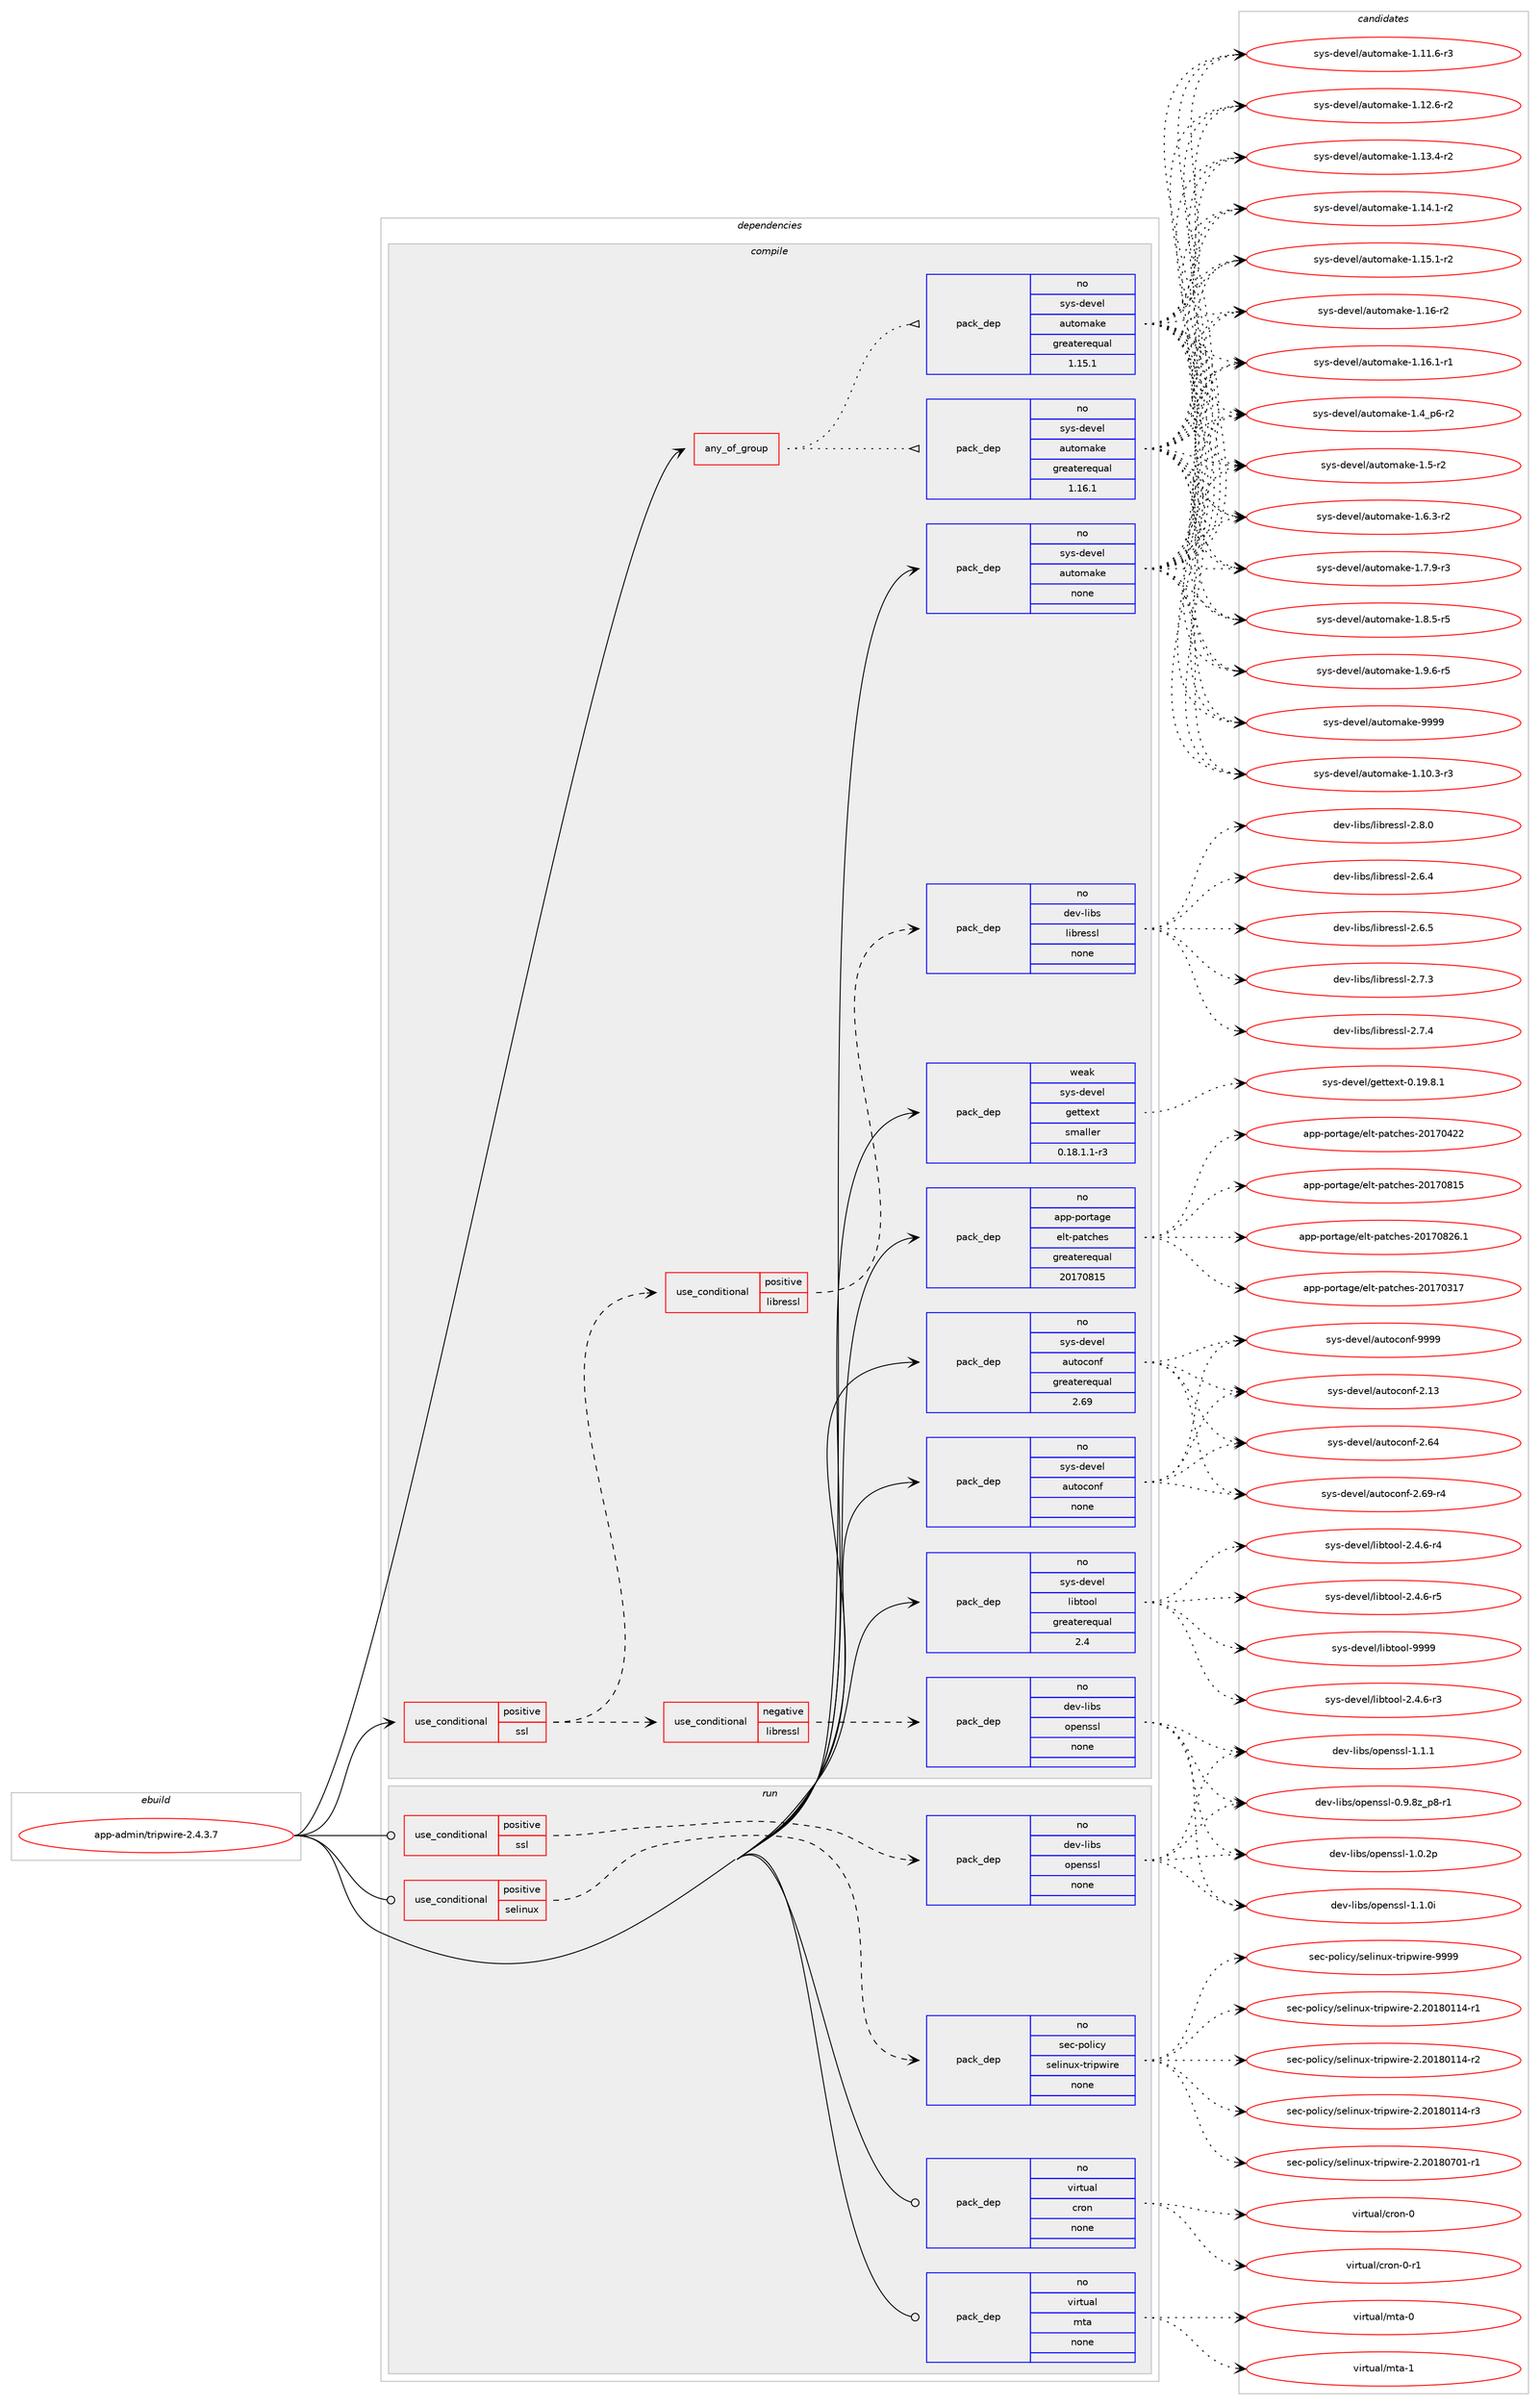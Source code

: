 digraph prolog {

# *************
# Graph options
# *************

newrank=true;
concentrate=true;
compound=true;
graph [rankdir=LR,fontname=Helvetica,fontsize=10,ranksep=1.5];#, ranksep=2.5, nodesep=0.2];
edge  [arrowhead=vee];
node  [fontname=Helvetica,fontsize=10];

# **********
# The ebuild
# **********

subgraph cluster_leftcol {
color=gray;
rank=same;
label=<<i>ebuild</i>>;
id [label="app-admin/tripwire-2.4.3.7", color=red, width=4, href="../app-admin/tripwire-2.4.3.7.svg"];
}

# ****************
# The dependencies
# ****************

subgraph cluster_midcol {
color=gray;
label=<<i>dependencies</i>>;
subgraph cluster_compile {
fillcolor="#eeeeee";
style=filled;
label=<<i>compile</i>>;
subgraph any80 {
dependency3661 [label=<<TABLE BORDER="0" CELLBORDER="1" CELLSPACING="0" CELLPADDING="4"><TR><TD CELLPADDING="10">any_of_group</TD></TR></TABLE>>, shape=none, color=red];subgraph pack2635 {
dependency3662 [label=<<TABLE BORDER="0" CELLBORDER="1" CELLSPACING="0" CELLPADDING="4" WIDTH="220"><TR><TD ROWSPAN="6" CELLPADDING="30">pack_dep</TD></TR><TR><TD WIDTH="110">no</TD></TR><TR><TD>sys-devel</TD></TR><TR><TD>automake</TD></TR><TR><TD>greaterequal</TD></TR><TR><TD>1.16.1</TD></TR></TABLE>>, shape=none, color=blue];
}
dependency3661:e -> dependency3662:w [weight=20,style="dotted",arrowhead="oinv"];
subgraph pack2636 {
dependency3663 [label=<<TABLE BORDER="0" CELLBORDER="1" CELLSPACING="0" CELLPADDING="4" WIDTH="220"><TR><TD ROWSPAN="6" CELLPADDING="30">pack_dep</TD></TR><TR><TD WIDTH="110">no</TD></TR><TR><TD>sys-devel</TD></TR><TR><TD>automake</TD></TR><TR><TD>greaterequal</TD></TR><TR><TD>1.15.1</TD></TR></TABLE>>, shape=none, color=blue];
}
dependency3661:e -> dependency3663:w [weight=20,style="dotted",arrowhead="oinv"];
}
id:e -> dependency3661:w [weight=20,style="solid",arrowhead="vee"];
subgraph cond940 {
dependency3664 [label=<<TABLE BORDER="0" CELLBORDER="1" CELLSPACING="0" CELLPADDING="4"><TR><TD ROWSPAN="3" CELLPADDING="10">use_conditional</TD></TR><TR><TD>positive</TD></TR><TR><TD>ssl</TD></TR></TABLE>>, shape=none, color=red];
subgraph cond941 {
dependency3665 [label=<<TABLE BORDER="0" CELLBORDER="1" CELLSPACING="0" CELLPADDING="4"><TR><TD ROWSPAN="3" CELLPADDING="10">use_conditional</TD></TR><TR><TD>negative</TD></TR><TR><TD>libressl</TD></TR></TABLE>>, shape=none, color=red];
subgraph pack2637 {
dependency3666 [label=<<TABLE BORDER="0" CELLBORDER="1" CELLSPACING="0" CELLPADDING="4" WIDTH="220"><TR><TD ROWSPAN="6" CELLPADDING="30">pack_dep</TD></TR><TR><TD WIDTH="110">no</TD></TR><TR><TD>dev-libs</TD></TR><TR><TD>openssl</TD></TR><TR><TD>none</TD></TR><TR><TD></TD></TR></TABLE>>, shape=none, color=blue];
}
dependency3665:e -> dependency3666:w [weight=20,style="dashed",arrowhead="vee"];
}
dependency3664:e -> dependency3665:w [weight=20,style="dashed",arrowhead="vee"];
subgraph cond942 {
dependency3667 [label=<<TABLE BORDER="0" CELLBORDER="1" CELLSPACING="0" CELLPADDING="4"><TR><TD ROWSPAN="3" CELLPADDING="10">use_conditional</TD></TR><TR><TD>positive</TD></TR><TR><TD>libressl</TD></TR></TABLE>>, shape=none, color=red];
subgraph pack2638 {
dependency3668 [label=<<TABLE BORDER="0" CELLBORDER="1" CELLSPACING="0" CELLPADDING="4" WIDTH="220"><TR><TD ROWSPAN="6" CELLPADDING="30">pack_dep</TD></TR><TR><TD WIDTH="110">no</TD></TR><TR><TD>dev-libs</TD></TR><TR><TD>libressl</TD></TR><TR><TD>none</TD></TR><TR><TD></TD></TR></TABLE>>, shape=none, color=blue];
}
dependency3667:e -> dependency3668:w [weight=20,style="dashed",arrowhead="vee"];
}
dependency3664:e -> dependency3667:w [weight=20,style="dashed",arrowhead="vee"];
}
id:e -> dependency3664:w [weight=20,style="solid",arrowhead="vee"];
subgraph pack2639 {
dependency3669 [label=<<TABLE BORDER="0" CELLBORDER="1" CELLSPACING="0" CELLPADDING="4" WIDTH="220"><TR><TD ROWSPAN="6" CELLPADDING="30">pack_dep</TD></TR><TR><TD WIDTH="110">no</TD></TR><TR><TD>app-portage</TD></TR><TR><TD>elt-patches</TD></TR><TR><TD>greaterequal</TD></TR><TR><TD>20170815</TD></TR></TABLE>>, shape=none, color=blue];
}
id:e -> dependency3669:w [weight=20,style="solid",arrowhead="vee"];
subgraph pack2640 {
dependency3670 [label=<<TABLE BORDER="0" CELLBORDER="1" CELLSPACING="0" CELLPADDING="4" WIDTH="220"><TR><TD ROWSPAN="6" CELLPADDING="30">pack_dep</TD></TR><TR><TD WIDTH="110">no</TD></TR><TR><TD>sys-devel</TD></TR><TR><TD>autoconf</TD></TR><TR><TD>greaterequal</TD></TR><TR><TD>2.69</TD></TR></TABLE>>, shape=none, color=blue];
}
id:e -> dependency3670:w [weight=20,style="solid",arrowhead="vee"];
subgraph pack2641 {
dependency3671 [label=<<TABLE BORDER="0" CELLBORDER="1" CELLSPACING="0" CELLPADDING="4" WIDTH="220"><TR><TD ROWSPAN="6" CELLPADDING="30">pack_dep</TD></TR><TR><TD WIDTH="110">no</TD></TR><TR><TD>sys-devel</TD></TR><TR><TD>autoconf</TD></TR><TR><TD>none</TD></TR><TR><TD></TD></TR></TABLE>>, shape=none, color=blue];
}
id:e -> dependency3671:w [weight=20,style="solid",arrowhead="vee"];
subgraph pack2642 {
dependency3672 [label=<<TABLE BORDER="0" CELLBORDER="1" CELLSPACING="0" CELLPADDING="4" WIDTH="220"><TR><TD ROWSPAN="6" CELLPADDING="30">pack_dep</TD></TR><TR><TD WIDTH="110">no</TD></TR><TR><TD>sys-devel</TD></TR><TR><TD>automake</TD></TR><TR><TD>none</TD></TR><TR><TD></TD></TR></TABLE>>, shape=none, color=blue];
}
id:e -> dependency3672:w [weight=20,style="solid",arrowhead="vee"];
subgraph pack2643 {
dependency3673 [label=<<TABLE BORDER="0" CELLBORDER="1" CELLSPACING="0" CELLPADDING="4" WIDTH="220"><TR><TD ROWSPAN="6" CELLPADDING="30">pack_dep</TD></TR><TR><TD WIDTH="110">no</TD></TR><TR><TD>sys-devel</TD></TR><TR><TD>libtool</TD></TR><TR><TD>greaterequal</TD></TR><TR><TD>2.4</TD></TR></TABLE>>, shape=none, color=blue];
}
id:e -> dependency3673:w [weight=20,style="solid",arrowhead="vee"];
subgraph pack2644 {
dependency3674 [label=<<TABLE BORDER="0" CELLBORDER="1" CELLSPACING="0" CELLPADDING="4" WIDTH="220"><TR><TD ROWSPAN="6" CELLPADDING="30">pack_dep</TD></TR><TR><TD WIDTH="110">weak</TD></TR><TR><TD>sys-devel</TD></TR><TR><TD>gettext</TD></TR><TR><TD>smaller</TD></TR><TR><TD>0.18.1.1-r3</TD></TR></TABLE>>, shape=none, color=blue];
}
id:e -> dependency3674:w [weight=20,style="solid",arrowhead="vee"];
}
subgraph cluster_compileandrun {
fillcolor="#eeeeee";
style=filled;
label=<<i>compile and run</i>>;
}
subgraph cluster_run {
fillcolor="#eeeeee";
style=filled;
label=<<i>run</i>>;
subgraph cond943 {
dependency3675 [label=<<TABLE BORDER="0" CELLBORDER="1" CELLSPACING="0" CELLPADDING="4"><TR><TD ROWSPAN="3" CELLPADDING="10">use_conditional</TD></TR><TR><TD>positive</TD></TR><TR><TD>selinux</TD></TR></TABLE>>, shape=none, color=red];
subgraph pack2645 {
dependency3676 [label=<<TABLE BORDER="0" CELLBORDER="1" CELLSPACING="0" CELLPADDING="4" WIDTH="220"><TR><TD ROWSPAN="6" CELLPADDING="30">pack_dep</TD></TR><TR><TD WIDTH="110">no</TD></TR><TR><TD>sec-policy</TD></TR><TR><TD>selinux-tripwire</TD></TR><TR><TD>none</TD></TR><TR><TD></TD></TR></TABLE>>, shape=none, color=blue];
}
dependency3675:e -> dependency3676:w [weight=20,style="dashed",arrowhead="vee"];
}
id:e -> dependency3675:w [weight=20,style="solid",arrowhead="odot"];
subgraph cond944 {
dependency3677 [label=<<TABLE BORDER="0" CELLBORDER="1" CELLSPACING="0" CELLPADDING="4"><TR><TD ROWSPAN="3" CELLPADDING="10">use_conditional</TD></TR><TR><TD>positive</TD></TR><TR><TD>ssl</TD></TR></TABLE>>, shape=none, color=red];
subgraph pack2646 {
dependency3678 [label=<<TABLE BORDER="0" CELLBORDER="1" CELLSPACING="0" CELLPADDING="4" WIDTH="220"><TR><TD ROWSPAN="6" CELLPADDING="30">pack_dep</TD></TR><TR><TD WIDTH="110">no</TD></TR><TR><TD>dev-libs</TD></TR><TR><TD>openssl</TD></TR><TR><TD>none</TD></TR><TR><TD></TD></TR></TABLE>>, shape=none, color=blue];
}
dependency3677:e -> dependency3678:w [weight=20,style="dashed",arrowhead="vee"];
}
id:e -> dependency3677:w [weight=20,style="solid",arrowhead="odot"];
subgraph pack2647 {
dependency3679 [label=<<TABLE BORDER="0" CELLBORDER="1" CELLSPACING="0" CELLPADDING="4" WIDTH="220"><TR><TD ROWSPAN="6" CELLPADDING="30">pack_dep</TD></TR><TR><TD WIDTH="110">no</TD></TR><TR><TD>virtual</TD></TR><TR><TD>cron</TD></TR><TR><TD>none</TD></TR><TR><TD></TD></TR></TABLE>>, shape=none, color=blue];
}
id:e -> dependency3679:w [weight=20,style="solid",arrowhead="odot"];
subgraph pack2648 {
dependency3680 [label=<<TABLE BORDER="0" CELLBORDER="1" CELLSPACING="0" CELLPADDING="4" WIDTH="220"><TR><TD ROWSPAN="6" CELLPADDING="30">pack_dep</TD></TR><TR><TD WIDTH="110">no</TD></TR><TR><TD>virtual</TD></TR><TR><TD>mta</TD></TR><TR><TD>none</TD></TR><TR><TD></TD></TR></TABLE>>, shape=none, color=blue];
}
id:e -> dependency3680:w [weight=20,style="solid",arrowhead="odot"];
}
}

# **************
# The candidates
# **************

subgraph cluster_choices {
rank=same;
color=gray;
label=<<i>candidates</i>>;

subgraph choice2635 {
color=black;
nodesep=1;
choice11512111545100101118101108479711711611110997107101454946494846514511451 [label="sys-devel/automake-1.10.3-r3", color=red, width=4,href="../sys-devel/automake-1.10.3-r3.svg"];
choice11512111545100101118101108479711711611110997107101454946494946544511451 [label="sys-devel/automake-1.11.6-r3", color=red, width=4,href="../sys-devel/automake-1.11.6-r3.svg"];
choice11512111545100101118101108479711711611110997107101454946495046544511450 [label="sys-devel/automake-1.12.6-r2", color=red, width=4,href="../sys-devel/automake-1.12.6-r2.svg"];
choice11512111545100101118101108479711711611110997107101454946495146524511450 [label="sys-devel/automake-1.13.4-r2", color=red, width=4,href="../sys-devel/automake-1.13.4-r2.svg"];
choice11512111545100101118101108479711711611110997107101454946495246494511450 [label="sys-devel/automake-1.14.1-r2", color=red, width=4,href="../sys-devel/automake-1.14.1-r2.svg"];
choice11512111545100101118101108479711711611110997107101454946495346494511450 [label="sys-devel/automake-1.15.1-r2", color=red, width=4,href="../sys-devel/automake-1.15.1-r2.svg"];
choice1151211154510010111810110847971171161111099710710145494649544511450 [label="sys-devel/automake-1.16-r2", color=red, width=4,href="../sys-devel/automake-1.16-r2.svg"];
choice11512111545100101118101108479711711611110997107101454946495446494511449 [label="sys-devel/automake-1.16.1-r1", color=red, width=4,href="../sys-devel/automake-1.16.1-r1.svg"];
choice115121115451001011181011084797117116111109971071014549465295112544511450 [label="sys-devel/automake-1.4_p6-r2", color=red, width=4,href="../sys-devel/automake-1.4_p6-r2.svg"];
choice11512111545100101118101108479711711611110997107101454946534511450 [label="sys-devel/automake-1.5-r2", color=red, width=4,href="../sys-devel/automake-1.5-r2.svg"];
choice115121115451001011181011084797117116111109971071014549465446514511450 [label="sys-devel/automake-1.6.3-r2", color=red, width=4,href="../sys-devel/automake-1.6.3-r2.svg"];
choice115121115451001011181011084797117116111109971071014549465546574511451 [label="sys-devel/automake-1.7.9-r3", color=red, width=4,href="../sys-devel/automake-1.7.9-r3.svg"];
choice115121115451001011181011084797117116111109971071014549465646534511453 [label="sys-devel/automake-1.8.5-r5", color=red, width=4,href="../sys-devel/automake-1.8.5-r5.svg"];
choice115121115451001011181011084797117116111109971071014549465746544511453 [label="sys-devel/automake-1.9.6-r5", color=red, width=4,href="../sys-devel/automake-1.9.6-r5.svg"];
choice115121115451001011181011084797117116111109971071014557575757 [label="sys-devel/automake-9999", color=red, width=4,href="../sys-devel/automake-9999.svg"];
dependency3662:e -> choice11512111545100101118101108479711711611110997107101454946494846514511451:w [style=dotted,weight="100"];
dependency3662:e -> choice11512111545100101118101108479711711611110997107101454946494946544511451:w [style=dotted,weight="100"];
dependency3662:e -> choice11512111545100101118101108479711711611110997107101454946495046544511450:w [style=dotted,weight="100"];
dependency3662:e -> choice11512111545100101118101108479711711611110997107101454946495146524511450:w [style=dotted,weight="100"];
dependency3662:e -> choice11512111545100101118101108479711711611110997107101454946495246494511450:w [style=dotted,weight="100"];
dependency3662:e -> choice11512111545100101118101108479711711611110997107101454946495346494511450:w [style=dotted,weight="100"];
dependency3662:e -> choice1151211154510010111810110847971171161111099710710145494649544511450:w [style=dotted,weight="100"];
dependency3662:e -> choice11512111545100101118101108479711711611110997107101454946495446494511449:w [style=dotted,weight="100"];
dependency3662:e -> choice115121115451001011181011084797117116111109971071014549465295112544511450:w [style=dotted,weight="100"];
dependency3662:e -> choice11512111545100101118101108479711711611110997107101454946534511450:w [style=dotted,weight="100"];
dependency3662:e -> choice115121115451001011181011084797117116111109971071014549465446514511450:w [style=dotted,weight="100"];
dependency3662:e -> choice115121115451001011181011084797117116111109971071014549465546574511451:w [style=dotted,weight="100"];
dependency3662:e -> choice115121115451001011181011084797117116111109971071014549465646534511453:w [style=dotted,weight="100"];
dependency3662:e -> choice115121115451001011181011084797117116111109971071014549465746544511453:w [style=dotted,weight="100"];
dependency3662:e -> choice115121115451001011181011084797117116111109971071014557575757:w [style=dotted,weight="100"];
}
subgraph choice2636 {
color=black;
nodesep=1;
choice11512111545100101118101108479711711611110997107101454946494846514511451 [label="sys-devel/automake-1.10.3-r3", color=red, width=4,href="../sys-devel/automake-1.10.3-r3.svg"];
choice11512111545100101118101108479711711611110997107101454946494946544511451 [label="sys-devel/automake-1.11.6-r3", color=red, width=4,href="../sys-devel/automake-1.11.6-r3.svg"];
choice11512111545100101118101108479711711611110997107101454946495046544511450 [label="sys-devel/automake-1.12.6-r2", color=red, width=4,href="../sys-devel/automake-1.12.6-r2.svg"];
choice11512111545100101118101108479711711611110997107101454946495146524511450 [label="sys-devel/automake-1.13.4-r2", color=red, width=4,href="../sys-devel/automake-1.13.4-r2.svg"];
choice11512111545100101118101108479711711611110997107101454946495246494511450 [label="sys-devel/automake-1.14.1-r2", color=red, width=4,href="../sys-devel/automake-1.14.1-r2.svg"];
choice11512111545100101118101108479711711611110997107101454946495346494511450 [label="sys-devel/automake-1.15.1-r2", color=red, width=4,href="../sys-devel/automake-1.15.1-r2.svg"];
choice1151211154510010111810110847971171161111099710710145494649544511450 [label="sys-devel/automake-1.16-r2", color=red, width=4,href="../sys-devel/automake-1.16-r2.svg"];
choice11512111545100101118101108479711711611110997107101454946495446494511449 [label="sys-devel/automake-1.16.1-r1", color=red, width=4,href="../sys-devel/automake-1.16.1-r1.svg"];
choice115121115451001011181011084797117116111109971071014549465295112544511450 [label="sys-devel/automake-1.4_p6-r2", color=red, width=4,href="../sys-devel/automake-1.4_p6-r2.svg"];
choice11512111545100101118101108479711711611110997107101454946534511450 [label="sys-devel/automake-1.5-r2", color=red, width=4,href="../sys-devel/automake-1.5-r2.svg"];
choice115121115451001011181011084797117116111109971071014549465446514511450 [label="sys-devel/automake-1.6.3-r2", color=red, width=4,href="../sys-devel/automake-1.6.3-r2.svg"];
choice115121115451001011181011084797117116111109971071014549465546574511451 [label="sys-devel/automake-1.7.9-r3", color=red, width=4,href="../sys-devel/automake-1.7.9-r3.svg"];
choice115121115451001011181011084797117116111109971071014549465646534511453 [label="sys-devel/automake-1.8.5-r5", color=red, width=4,href="../sys-devel/automake-1.8.5-r5.svg"];
choice115121115451001011181011084797117116111109971071014549465746544511453 [label="sys-devel/automake-1.9.6-r5", color=red, width=4,href="../sys-devel/automake-1.9.6-r5.svg"];
choice115121115451001011181011084797117116111109971071014557575757 [label="sys-devel/automake-9999", color=red, width=4,href="../sys-devel/automake-9999.svg"];
dependency3663:e -> choice11512111545100101118101108479711711611110997107101454946494846514511451:w [style=dotted,weight="100"];
dependency3663:e -> choice11512111545100101118101108479711711611110997107101454946494946544511451:w [style=dotted,weight="100"];
dependency3663:e -> choice11512111545100101118101108479711711611110997107101454946495046544511450:w [style=dotted,weight="100"];
dependency3663:e -> choice11512111545100101118101108479711711611110997107101454946495146524511450:w [style=dotted,weight="100"];
dependency3663:e -> choice11512111545100101118101108479711711611110997107101454946495246494511450:w [style=dotted,weight="100"];
dependency3663:e -> choice11512111545100101118101108479711711611110997107101454946495346494511450:w [style=dotted,weight="100"];
dependency3663:e -> choice1151211154510010111810110847971171161111099710710145494649544511450:w [style=dotted,weight="100"];
dependency3663:e -> choice11512111545100101118101108479711711611110997107101454946495446494511449:w [style=dotted,weight="100"];
dependency3663:e -> choice115121115451001011181011084797117116111109971071014549465295112544511450:w [style=dotted,weight="100"];
dependency3663:e -> choice11512111545100101118101108479711711611110997107101454946534511450:w [style=dotted,weight="100"];
dependency3663:e -> choice115121115451001011181011084797117116111109971071014549465446514511450:w [style=dotted,weight="100"];
dependency3663:e -> choice115121115451001011181011084797117116111109971071014549465546574511451:w [style=dotted,weight="100"];
dependency3663:e -> choice115121115451001011181011084797117116111109971071014549465646534511453:w [style=dotted,weight="100"];
dependency3663:e -> choice115121115451001011181011084797117116111109971071014549465746544511453:w [style=dotted,weight="100"];
dependency3663:e -> choice115121115451001011181011084797117116111109971071014557575757:w [style=dotted,weight="100"];
}
subgraph choice2637 {
color=black;
nodesep=1;
choice10010111845108105981154711111210111011511510845484657465612295112564511449 [label="dev-libs/openssl-0.9.8z_p8-r1", color=red, width=4,href="../dev-libs/openssl-0.9.8z_p8-r1.svg"];
choice100101118451081059811547111112101110115115108454946484650112 [label="dev-libs/openssl-1.0.2p", color=red, width=4,href="../dev-libs/openssl-1.0.2p.svg"];
choice100101118451081059811547111112101110115115108454946494648105 [label="dev-libs/openssl-1.1.0i", color=red, width=4,href="../dev-libs/openssl-1.1.0i.svg"];
choice100101118451081059811547111112101110115115108454946494649 [label="dev-libs/openssl-1.1.1", color=red, width=4,href="../dev-libs/openssl-1.1.1.svg"];
dependency3666:e -> choice10010111845108105981154711111210111011511510845484657465612295112564511449:w [style=dotted,weight="100"];
dependency3666:e -> choice100101118451081059811547111112101110115115108454946484650112:w [style=dotted,weight="100"];
dependency3666:e -> choice100101118451081059811547111112101110115115108454946494648105:w [style=dotted,weight="100"];
dependency3666:e -> choice100101118451081059811547111112101110115115108454946494649:w [style=dotted,weight="100"];
}
subgraph choice2638 {
color=black;
nodesep=1;
choice10010111845108105981154710810598114101115115108455046544652 [label="dev-libs/libressl-2.6.4", color=red, width=4,href="../dev-libs/libressl-2.6.4.svg"];
choice10010111845108105981154710810598114101115115108455046544653 [label="dev-libs/libressl-2.6.5", color=red, width=4,href="../dev-libs/libressl-2.6.5.svg"];
choice10010111845108105981154710810598114101115115108455046554651 [label="dev-libs/libressl-2.7.3", color=red, width=4,href="../dev-libs/libressl-2.7.3.svg"];
choice10010111845108105981154710810598114101115115108455046554652 [label="dev-libs/libressl-2.7.4", color=red, width=4,href="../dev-libs/libressl-2.7.4.svg"];
choice10010111845108105981154710810598114101115115108455046564648 [label="dev-libs/libressl-2.8.0", color=red, width=4,href="../dev-libs/libressl-2.8.0.svg"];
dependency3668:e -> choice10010111845108105981154710810598114101115115108455046544652:w [style=dotted,weight="100"];
dependency3668:e -> choice10010111845108105981154710810598114101115115108455046544653:w [style=dotted,weight="100"];
dependency3668:e -> choice10010111845108105981154710810598114101115115108455046554651:w [style=dotted,weight="100"];
dependency3668:e -> choice10010111845108105981154710810598114101115115108455046554652:w [style=dotted,weight="100"];
dependency3668:e -> choice10010111845108105981154710810598114101115115108455046564648:w [style=dotted,weight="100"];
}
subgraph choice2639 {
color=black;
nodesep=1;
choice97112112451121111141169710310147101108116451129711699104101115455048495548514955 [label="app-portage/elt-patches-20170317", color=red, width=4,href="../app-portage/elt-patches-20170317.svg"];
choice97112112451121111141169710310147101108116451129711699104101115455048495548525050 [label="app-portage/elt-patches-20170422", color=red, width=4,href="../app-portage/elt-patches-20170422.svg"];
choice97112112451121111141169710310147101108116451129711699104101115455048495548564953 [label="app-portage/elt-patches-20170815", color=red, width=4,href="../app-portage/elt-patches-20170815.svg"];
choice971121124511211111411697103101471011081164511297116991041011154550484955485650544649 [label="app-portage/elt-patches-20170826.1", color=red, width=4,href="../app-portage/elt-patches-20170826.1.svg"];
dependency3669:e -> choice97112112451121111141169710310147101108116451129711699104101115455048495548514955:w [style=dotted,weight="100"];
dependency3669:e -> choice97112112451121111141169710310147101108116451129711699104101115455048495548525050:w [style=dotted,weight="100"];
dependency3669:e -> choice97112112451121111141169710310147101108116451129711699104101115455048495548564953:w [style=dotted,weight="100"];
dependency3669:e -> choice971121124511211111411697103101471011081164511297116991041011154550484955485650544649:w [style=dotted,weight="100"];
}
subgraph choice2640 {
color=black;
nodesep=1;
choice115121115451001011181011084797117116111991111101024550464951 [label="sys-devel/autoconf-2.13", color=red, width=4,href="../sys-devel/autoconf-2.13.svg"];
choice115121115451001011181011084797117116111991111101024550465452 [label="sys-devel/autoconf-2.64", color=red, width=4,href="../sys-devel/autoconf-2.64.svg"];
choice1151211154510010111810110847971171161119911111010245504654574511452 [label="sys-devel/autoconf-2.69-r4", color=red, width=4,href="../sys-devel/autoconf-2.69-r4.svg"];
choice115121115451001011181011084797117116111991111101024557575757 [label="sys-devel/autoconf-9999", color=red, width=4,href="../sys-devel/autoconf-9999.svg"];
dependency3670:e -> choice115121115451001011181011084797117116111991111101024550464951:w [style=dotted,weight="100"];
dependency3670:e -> choice115121115451001011181011084797117116111991111101024550465452:w [style=dotted,weight="100"];
dependency3670:e -> choice1151211154510010111810110847971171161119911111010245504654574511452:w [style=dotted,weight="100"];
dependency3670:e -> choice115121115451001011181011084797117116111991111101024557575757:w [style=dotted,weight="100"];
}
subgraph choice2641 {
color=black;
nodesep=1;
choice115121115451001011181011084797117116111991111101024550464951 [label="sys-devel/autoconf-2.13", color=red, width=4,href="../sys-devel/autoconf-2.13.svg"];
choice115121115451001011181011084797117116111991111101024550465452 [label="sys-devel/autoconf-2.64", color=red, width=4,href="../sys-devel/autoconf-2.64.svg"];
choice1151211154510010111810110847971171161119911111010245504654574511452 [label="sys-devel/autoconf-2.69-r4", color=red, width=4,href="../sys-devel/autoconf-2.69-r4.svg"];
choice115121115451001011181011084797117116111991111101024557575757 [label="sys-devel/autoconf-9999", color=red, width=4,href="../sys-devel/autoconf-9999.svg"];
dependency3671:e -> choice115121115451001011181011084797117116111991111101024550464951:w [style=dotted,weight="100"];
dependency3671:e -> choice115121115451001011181011084797117116111991111101024550465452:w [style=dotted,weight="100"];
dependency3671:e -> choice1151211154510010111810110847971171161119911111010245504654574511452:w [style=dotted,weight="100"];
dependency3671:e -> choice115121115451001011181011084797117116111991111101024557575757:w [style=dotted,weight="100"];
}
subgraph choice2642 {
color=black;
nodesep=1;
choice11512111545100101118101108479711711611110997107101454946494846514511451 [label="sys-devel/automake-1.10.3-r3", color=red, width=4,href="../sys-devel/automake-1.10.3-r3.svg"];
choice11512111545100101118101108479711711611110997107101454946494946544511451 [label="sys-devel/automake-1.11.6-r3", color=red, width=4,href="../sys-devel/automake-1.11.6-r3.svg"];
choice11512111545100101118101108479711711611110997107101454946495046544511450 [label="sys-devel/automake-1.12.6-r2", color=red, width=4,href="../sys-devel/automake-1.12.6-r2.svg"];
choice11512111545100101118101108479711711611110997107101454946495146524511450 [label="sys-devel/automake-1.13.4-r2", color=red, width=4,href="../sys-devel/automake-1.13.4-r2.svg"];
choice11512111545100101118101108479711711611110997107101454946495246494511450 [label="sys-devel/automake-1.14.1-r2", color=red, width=4,href="../sys-devel/automake-1.14.1-r2.svg"];
choice11512111545100101118101108479711711611110997107101454946495346494511450 [label="sys-devel/automake-1.15.1-r2", color=red, width=4,href="../sys-devel/automake-1.15.1-r2.svg"];
choice1151211154510010111810110847971171161111099710710145494649544511450 [label="sys-devel/automake-1.16-r2", color=red, width=4,href="../sys-devel/automake-1.16-r2.svg"];
choice11512111545100101118101108479711711611110997107101454946495446494511449 [label="sys-devel/automake-1.16.1-r1", color=red, width=4,href="../sys-devel/automake-1.16.1-r1.svg"];
choice115121115451001011181011084797117116111109971071014549465295112544511450 [label="sys-devel/automake-1.4_p6-r2", color=red, width=4,href="../sys-devel/automake-1.4_p6-r2.svg"];
choice11512111545100101118101108479711711611110997107101454946534511450 [label="sys-devel/automake-1.5-r2", color=red, width=4,href="../sys-devel/automake-1.5-r2.svg"];
choice115121115451001011181011084797117116111109971071014549465446514511450 [label="sys-devel/automake-1.6.3-r2", color=red, width=4,href="../sys-devel/automake-1.6.3-r2.svg"];
choice115121115451001011181011084797117116111109971071014549465546574511451 [label="sys-devel/automake-1.7.9-r3", color=red, width=4,href="../sys-devel/automake-1.7.9-r3.svg"];
choice115121115451001011181011084797117116111109971071014549465646534511453 [label="sys-devel/automake-1.8.5-r5", color=red, width=4,href="../sys-devel/automake-1.8.5-r5.svg"];
choice115121115451001011181011084797117116111109971071014549465746544511453 [label="sys-devel/automake-1.9.6-r5", color=red, width=4,href="../sys-devel/automake-1.9.6-r5.svg"];
choice115121115451001011181011084797117116111109971071014557575757 [label="sys-devel/automake-9999", color=red, width=4,href="../sys-devel/automake-9999.svg"];
dependency3672:e -> choice11512111545100101118101108479711711611110997107101454946494846514511451:w [style=dotted,weight="100"];
dependency3672:e -> choice11512111545100101118101108479711711611110997107101454946494946544511451:w [style=dotted,weight="100"];
dependency3672:e -> choice11512111545100101118101108479711711611110997107101454946495046544511450:w [style=dotted,weight="100"];
dependency3672:e -> choice11512111545100101118101108479711711611110997107101454946495146524511450:w [style=dotted,weight="100"];
dependency3672:e -> choice11512111545100101118101108479711711611110997107101454946495246494511450:w [style=dotted,weight="100"];
dependency3672:e -> choice11512111545100101118101108479711711611110997107101454946495346494511450:w [style=dotted,weight="100"];
dependency3672:e -> choice1151211154510010111810110847971171161111099710710145494649544511450:w [style=dotted,weight="100"];
dependency3672:e -> choice11512111545100101118101108479711711611110997107101454946495446494511449:w [style=dotted,weight="100"];
dependency3672:e -> choice115121115451001011181011084797117116111109971071014549465295112544511450:w [style=dotted,weight="100"];
dependency3672:e -> choice11512111545100101118101108479711711611110997107101454946534511450:w [style=dotted,weight="100"];
dependency3672:e -> choice115121115451001011181011084797117116111109971071014549465446514511450:w [style=dotted,weight="100"];
dependency3672:e -> choice115121115451001011181011084797117116111109971071014549465546574511451:w [style=dotted,weight="100"];
dependency3672:e -> choice115121115451001011181011084797117116111109971071014549465646534511453:w [style=dotted,weight="100"];
dependency3672:e -> choice115121115451001011181011084797117116111109971071014549465746544511453:w [style=dotted,weight="100"];
dependency3672:e -> choice115121115451001011181011084797117116111109971071014557575757:w [style=dotted,weight="100"];
}
subgraph choice2643 {
color=black;
nodesep=1;
choice1151211154510010111810110847108105981161111111084550465246544511451 [label="sys-devel/libtool-2.4.6-r3", color=red, width=4,href="../sys-devel/libtool-2.4.6-r3.svg"];
choice1151211154510010111810110847108105981161111111084550465246544511452 [label="sys-devel/libtool-2.4.6-r4", color=red, width=4,href="../sys-devel/libtool-2.4.6-r4.svg"];
choice1151211154510010111810110847108105981161111111084550465246544511453 [label="sys-devel/libtool-2.4.6-r5", color=red, width=4,href="../sys-devel/libtool-2.4.6-r5.svg"];
choice1151211154510010111810110847108105981161111111084557575757 [label="sys-devel/libtool-9999", color=red, width=4,href="../sys-devel/libtool-9999.svg"];
dependency3673:e -> choice1151211154510010111810110847108105981161111111084550465246544511451:w [style=dotted,weight="100"];
dependency3673:e -> choice1151211154510010111810110847108105981161111111084550465246544511452:w [style=dotted,weight="100"];
dependency3673:e -> choice1151211154510010111810110847108105981161111111084550465246544511453:w [style=dotted,weight="100"];
dependency3673:e -> choice1151211154510010111810110847108105981161111111084557575757:w [style=dotted,weight="100"];
}
subgraph choice2644 {
color=black;
nodesep=1;
choice1151211154510010111810110847103101116116101120116454846495746564649 [label="sys-devel/gettext-0.19.8.1", color=red, width=4,href="../sys-devel/gettext-0.19.8.1.svg"];
dependency3674:e -> choice1151211154510010111810110847103101116116101120116454846495746564649:w [style=dotted,weight="100"];
}
subgraph choice2645 {
color=black;
nodesep=1;
choice115101994511211110810599121471151011081051101171204511611410511211910511410145504650484956484949524511449 [label="sec-policy/selinux-tripwire-2.20180114-r1", color=red, width=4,href="../sec-policy/selinux-tripwire-2.20180114-r1.svg"];
choice115101994511211110810599121471151011081051101171204511611410511211910511410145504650484956484949524511450 [label="sec-policy/selinux-tripwire-2.20180114-r2", color=red, width=4,href="../sec-policy/selinux-tripwire-2.20180114-r2.svg"];
choice115101994511211110810599121471151011081051101171204511611410511211910511410145504650484956484949524511451 [label="sec-policy/selinux-tripwire-2.20180114-r3", color=red, width=4,href="../sec-policy/selinux-tripwire-2.20180114-r3.svg"];
choice115101994511211110810599121471151011081051101171204511611410511211910511410145504650484956485548494511449 [label="sec-policy/selinux-tripwire-2.20180701-r1", color=red, width=4,href="../sec-policy/selinux-tripwire-2.20180701-r1.svg"];
choice11510199451121111081059912147115101108105110117120451161141051121191051141014557575757 [label="sec-policy/selinux-tripwire-9999", color=red, width=4,href="../sec-policy/selinux-tripwire-9999.svg"];
dependency3676:e -> choice115101994511211110810599121471151011081051101171204511611410511211910511410145504650484956484949524511449:w [style=dotted,weight="100"];
dependency3676:e -> choice115101994511211110810599121471151011081051101171204511611410511211910511410145504650484956484949524511450:w [style=dotted,weight="100"];
dependency3676:e -> choice115101994511211110810599121471151011081051101171204511611410511211910511410145504650484956484949524511451:w [style=dotted,weight="100"];
dependency3676:e -> choice115101994511211110810599121471151011081051101171204511611410511211910511410145504650484956485548494511449:w [style=dotted,weight="100"];
dependency3676:e -> choice11510199451121111081059912147115101108105110117120451161141051121191051141014557575757:w [style=dotted,weight="100"];
}
subgraph choice2646 {
color=black;
nodesep=1;
choice10010111845108105981154711111210111011511510845484657465612295112564511449 [label="dev-libs/openssl-0.9.8z_p8-r1", color=red, width=4,href="../dev-libs/openssl-0.9.8z_p8-r1.svg"];
choice100101118451081059811547111112101110115115108454946484650112 [label="dev-libs/openssl-1.0.2p", color=red, width=4,href="../dev-libs/openssl-1.0.2p.svg"];
choice100101118451081059811547111112101110115115108454946494648105 [label="dev-libs/openssl-1.1.0i", color=red, width=4,href="../dev-libs/openssl-1.1.0i.svg"];
choice100101118451081059811547111112101110115115108454946494649 [label="dev-libs/openssl-1.1.1", color=red, width=4,href="../dev-libs/openssl-1.1.1.svg"];
dependency3678:e -> choice10010111845108105981154711111210111011511510845484657465612295112564511449:w [style=dotted,weight="100"];
dependency3678:e -> choice100101118451081059811547111112101110115115108454946484650112:w [style=dotted,weight="100"];
dependency3678:e -> choice100101118451081059811547111112101110115115108454946494648105:w [style=dotted,weight="100"];
dependency3678:e -> choice100101118451081059811547111112101110115115108454946494649:w [style=dotted,weight="100"];
}
subgraph choice2647 {
color=black;
nodesep=1;
choice1181051141161179710847991141111104548 [label="virtual/cron-0", color=red, width=4,href="../virtual/cron-0.svg"];
choice11810511411611797108479911411111045484511449 [label="virtual/cron-0-r1", color=red, width=4,href="../virtual/cron-0-r1.svg"];
dependency3679:e -> choice1181051141161179710847991141111104548:w [style=dotted,weight="100"];
dependency3679:e -> choice11810511411611797108479911411111045484511449:w [style=dotted,weight="100"];
}
subgraph choice2648 {
color=black;
nodesep=1;
choice1181051141161179710847109116974548 [label="virtual/mta-0", color=red, width=4,href="../virtual/mta-0.svg"];
choice1181051141161179710847109116974549 [label="virtual/mta-1", color=red, width=4,href="../virtual/mta-1.svg"];
dependency3680:e -> choice1181051141161179710847109116974548:w [style=dotted,weight="100"];
dependency3680:e -> choice1181051141161179710847109116974549:w [style=dotted,weight="100"];
}
}

}

